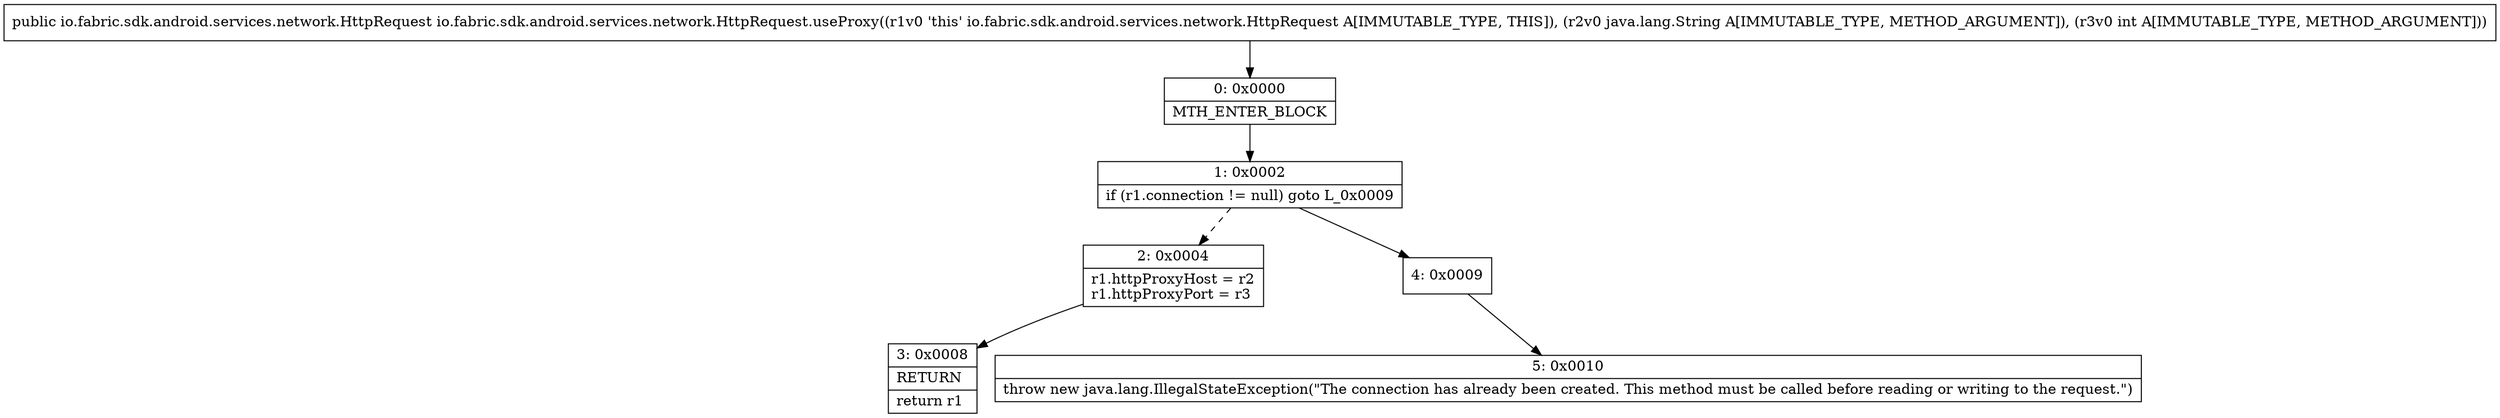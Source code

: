 digraph "CFG forio.fabric.sdk.android.services.network.HttpRequest.useProxy(Ljava\/lang\/String;I)Lio\/fabric\/sdk\/android\/services\/network\/HttpRequest;" {
Node_0 [shape=record,label="{0\:\ 0x0000|MTH_ENTER_BLOCK\l}"];
Node_1 [shape=record,label="{1\:\ 0x0002|if (r1.connection != null) goto L_0x0009\l}"];
Node_2 [shape=record,label="{2\:\ 0x0004|r1.httpProxyHost = r2\lr1.httpProxyPort = r3\l}"];
Node_3 [shape=record,label="{3\:\ 0x0008|RETURN\l|return r1\l}"];
Node_4 [shape=record,label="{4\:\ 0x0009}"];
Node_5 [shape=record,label="{5\:\ 0x0010|throw new java.lang.IllegalStateException(\"The connection has already been created. This method must be called before reading or writing to the request.\")\l}"];
MethodNode[shape=record,label="{public io.fabric.sdk.android.services.network.HttpRequest io.fabric.sdk.android.services.network.HttpRequest.useProxy((r1v0 'this' io.fabric.sdk.android.services.network.HttpRequest A[IMMUTABLE_TYPE, THIS]), (r2v0 java.lang.String A[IMMUTABLE_TYPE, METHOD_ARGUMENT]), (r3v0 int A[IMMUTABLE_TYPE, METHOD_ARGUMENT])) }"];
MethodNode -> Node_0;
Node_0 -> Node_1;
Node_1 -> Node_2[style=dashed];
Node_1 -> Node_4;
Node_2 -> Node_3;
Node_4 -> Node_5;
}

